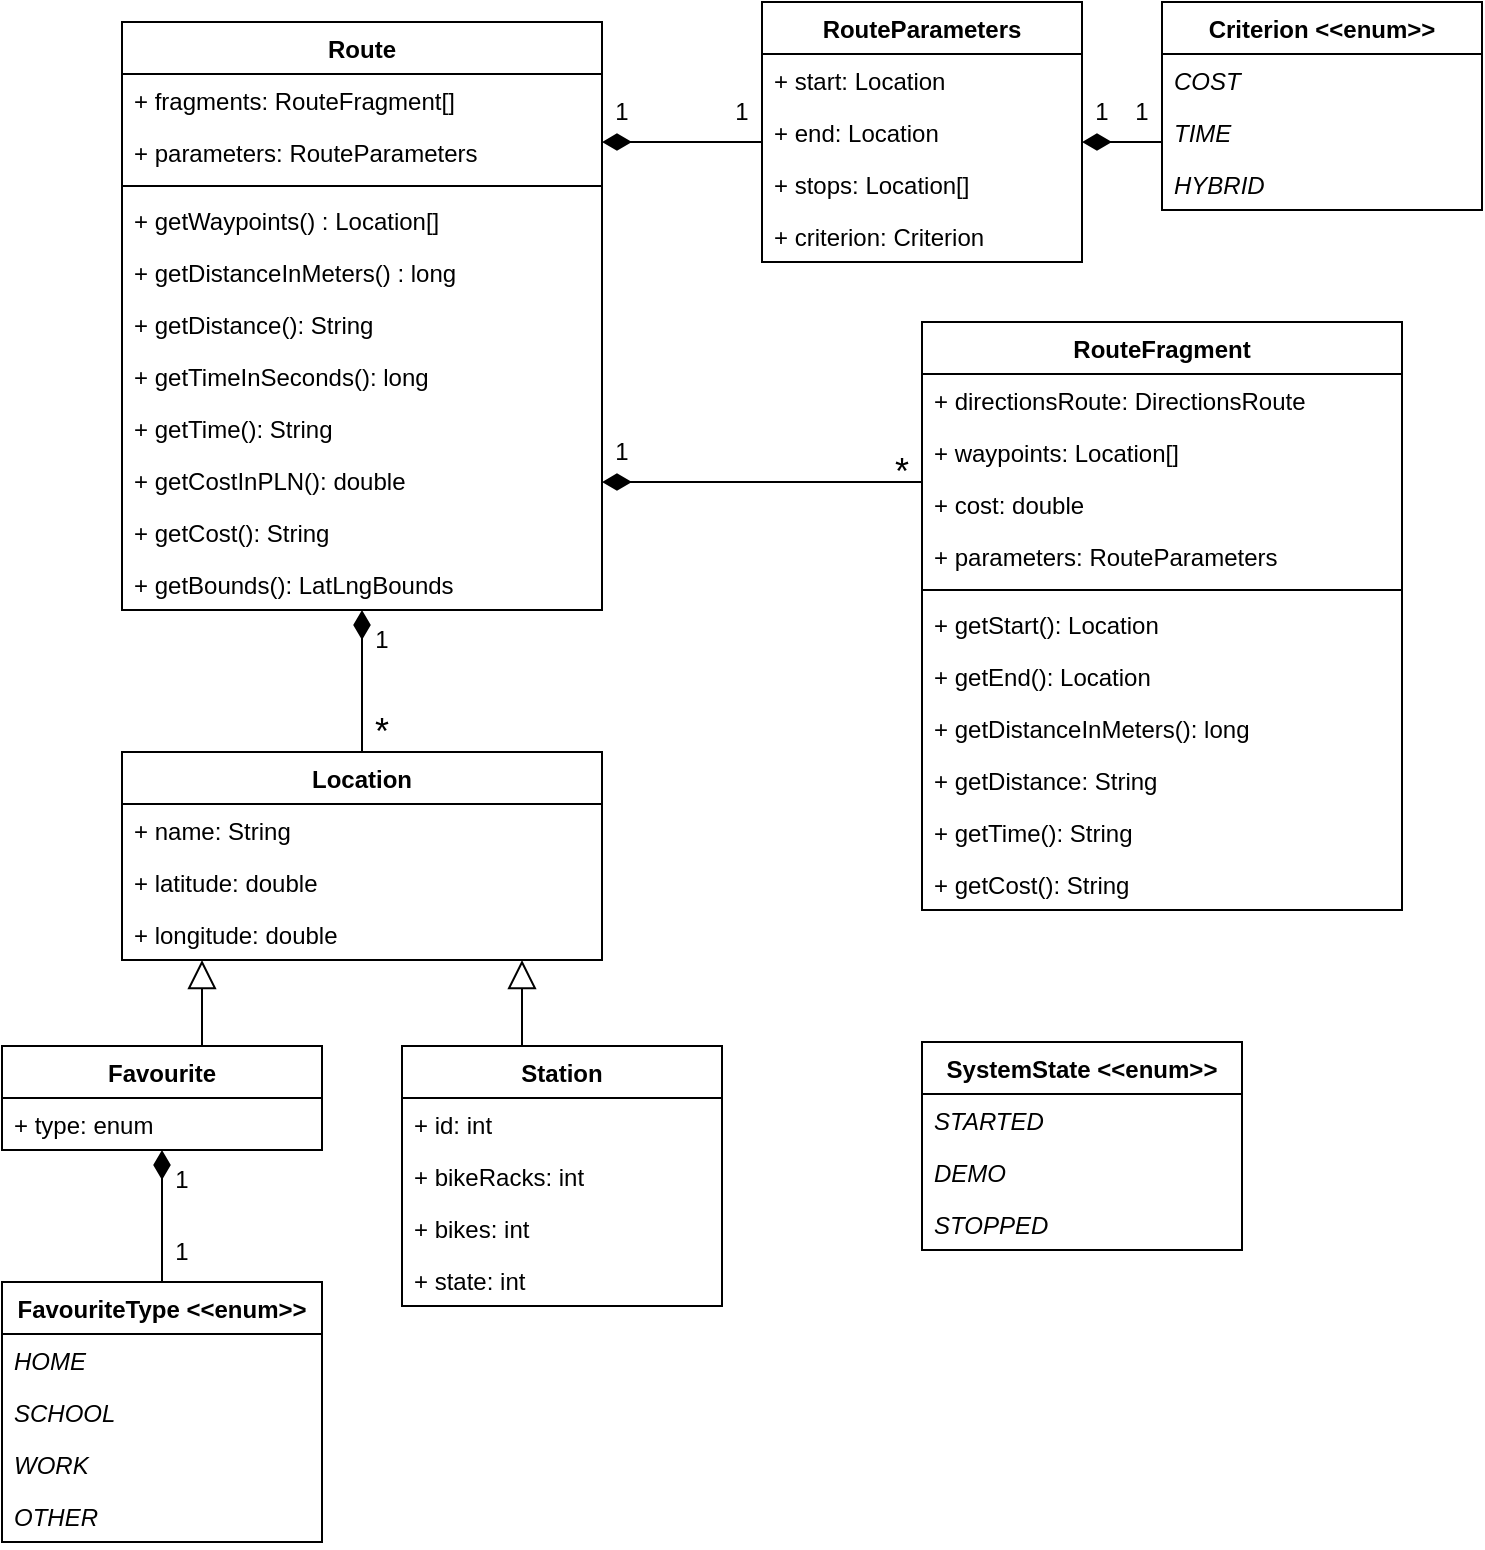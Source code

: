 <mxfile version="16.0.2" type="device"><diagram id="C5RBs43oDa-KdzZeNtuy" name="Page-1"><mxGraphModel dx="1408" dy="738" grid="1" gridSize="10" guides="1" tooltips="1" connect="1" arrows="1" fold="1" page="1" pageScale="1" pageWidth="827" pageHeight="1169" math="0" shadow="0"><root><mxCell id="WIyWlLk6GJQsqaUBKTNV-0"/><mxCell id="WIyWlLk6GJQsqaUBKTNV-1" parent="WIyWlLk6GJQsqaUBKTNV-0"/><mxCell id="2iFOGh2o6Uc4nREv85gw-3" value="Location" style="swimlane;fontStyle=1;align=center;verticalAlign=top;childLayout=stackLayout;horizontal=1;startSize=26;horizontalStack=0;resizeParent=1;resizeParentMax=0;resizeLast=0;collapsible=1;marginBottom=0;" parent="WIyWlLk6GJQsqaUBKTNV-1" vertex="1"><mxGeometry x="120" y="455" width="240" height="104" as="geometry"/></mxCell><mxCell id="2iFOGh2o6Uc4nREv85gw-4" value="+ name: String&#xA;" style="text;strokeColor=none;fillColor=none;align=left;verticalAlign=top;spacingLeft=4;spacingRight=4;overflow=hidden;rotatable=0;points=[[0,0.5],[1,0.5]];portConstraint=eastwest;" parent="2iFOGh2o6Uc4nREv85gw-3" vertex="1"><mxGeometry y="26" width="240" height="26" as="geometry"/></mxCell><mxCell id="2iFOGh2o6Uc4nREv85gw-9" value="+ latitude: double&#xA;" style="text;strokeColor=none;fillColor=none;align=left;verticalAlign=top;spacingLeft=4;spacingRight=4;overflow=hidden;rotatable=0;points=[[0,0.5],[1,0.5]];portConstraint=eastwest;" parent="2iFOGh2o6Uc4nREv85gw-3" vertex="1"><mxGeometry y="52" width="240" height="26" as="geometry"/></mxCell><mxCell id="2iFOGh2o6Uc4nREv85gw-7" value="+ longitude: double&#xA;" style="text;strokeColor=none;fillColor=none;align=left;verticalAlign=top;spacingLeft=4;spacingRight=4;overflow=hidden;rotatable=0;points=[[0,0.5],[1,0.5]];portConstraint=eastwest;" parent="2iFOGh2o6Uc4nREv85gw-3" vertex="1"><mxGeometry y="78" width="240" height="26" as="geometry"/></mxCell><mxCell id="2iFOGh2o6Uc4nREv85gw-59" style="edgeStyle=orthogonalEdgeStyle;rounded=0;orthogonalLoop=1;jettySize=auto;html=1;fontSize=12;endArrow=block;endFill=0;endSize=12;" parent="WIyWlLk6GJQsqaUBKTNV-1" source="2iFOGh2o6Uc4nREv85gw-10" target="2iFOGh2o6Uc4nREv85gw-3" edge="1"><mxGeometry relative="1" as="geometry"><Array as="points"><mxPoint x="320" y="580"/><mxPoint x="320" y="580"/></Array></mxGeometry></mxCell><mxCell id="2iFOGh2o6Uc4nREv85gw-58" style="edgeStyle=orthogonalEdgeStyle;rounded=0;orthogonalLoop=1;jettySize=auto;html=1;fontSize=12;endArrow=block;endFill=0;endSize=12;" parent="WIyWlLk6GJQsqaUBKTNV-1" source="2iFOGh2o6Uc4nREv85gw-21" target="2iFOGh2o6Uc4nREv85gw-3" edge="1"><mxGeometry relative="1" as="geometry"><mxPoint x="55" y="585" as="sourcePoint"/><Array as="points"><mxPoint x="160" y="590"/><mxPoint x="160" y="590"/></Array></mxGeometry></mxCell><mxCell id="2iFOGh2o6Uc4nREv85gw-21" value="Favourite" style="swimlane;fontStyle=1;align=center;verticalAlign=top;childLayout=stackLayout;horizontal=1;startSize=26;horizontalStack=0;resizeParent=1;resizeParentMax=0;resizeLast=0;collapsible=1;marginBottom=0;" parent="WIyWlLk6GJQsqaUBKTNV-1" vertex="1"><mxGeometry x="60" y="602" width="160" height="52" as="geometry"><mxRectangle x="320" y="290" width="80" height="26" as="alternateBounds"/></mxGeometry></mxCell><mxCell id="2iFOGh2o6Uc4nREv85gw-29" value="+ type: enum&#xA;" style="text;strokeColor=none;fillColor=none;align=left;verticalAlign=top;spacingLeft=4;spacingRight=4;overflow=hidden;rotatable=0;points=[[0,0.5],[1,0.5]];portConstraint=eastwest;" parent="2iFOGh2o6Uc4nREv85gw-21" vertex="1"><mxGeometry y="26" width="160" height="26" as="geometry"/></mxCell><mxCell id="2iFOGh2o6Uc4nREv85gw-36" value="RouteParameters" style="swimlane;fontStyle=1;align=center;verticalAlign=top;childLayout=stackLayout;horizontal=1;startSize=26;horizontalStack=0;resizeParent=1;resizeParentMax=0;resizeLast=0;collapsible=1;marginBottom=0;" parent="WIyWlLk6GJQsqaUBKTNV-1" vertex="1"><mxGeometry x="440" y="80" width="160" height="130" as="geometry"><mxRectangle x="320" y="290" width="80" height="26" as="alternateBounds"/></mxGeometry></mxCell><mxCell id="2iFOGh2o6Uc4nREv85gw-37" value="+ start: Location" style="text;strokeColor=none;fillColor=none;align=left;verticalAlign=top;spacingLeft=4;spacingRight=4;overflow=hidden;rotatable=0;points=[[0,0.5],[1,0.5]];portConstraint=eastwest;" parent="2iFOGh2o6Uc4nREv85gw-36" vertex="1"><mxGeometry y="26" width="160" height="26" as="geometry"/></mxCell><mxCell id="2iFOGh2o6Uc4nREv85gw-39" value="+ end: Location" style="text;strokeColor=none;fillColor=none;align=left;verticalAlign=top;spacingLeft=4;spacingRight=4;overflow=hidden;rotatable=0;points=[[0,0.5],[1,0.5]];portConstraint=eastwest;" parent="2iFOGh2o6Uc4nREv85gw-36" vertex="1"><mxGeometry y="52" width="160" height="26" as="geometry"/></mxCell><mxCell id="2iFOGh2o6Uc4nREv85gw-40" value="+ stops: Location[]" style="text;strokeColor=none;fillColor=none;align=left;verticalAlign=top;spacingLeft=4;spacingRight=4;overflow=hidden;rotatable=0;points=[[0,0.5],[1,0.5]];portConstraint=eastwest;" parent="2iFOGh2o6Uc4nREv85gw-36" vertex="1"><mxGeometry y="78" width="160" height="26" as="geometry"/></mxCell><mxCell id="2iFOGh2o6Uc4nREv85gw-41" value="+ criterion: Criterion" style="text;strokeColor=none;fillColor=none;align=left;verticalAlign=top;spacingLeft=4;spacingRight=4;overflow=hidden;rotatable=0;points=[[0,0.5],[1,0.5]];portConstraint=eastwest;" parent="2iFOGh2o6Uc4nREv85gw-36" vertex="1"><mxGeometry y="104" width="160" height="26" as="geometry"/></mxCell><mxCell id="2iFOGh2o6Uc4nREv85gw-43" value="Route" style="swimlane;fontStyle=1;align=center;verticalAlign=top;childLayout=stackLayout;horizontal=1;startSize=26;horizontalStack=0;resizeParent=1;resizeParentMax=0;resizeLast=0;collapsible=1;marginBottom=0;" parent="WIyWlLk6GJQsqaUBKTNV-1" vertex="1"><mxGeometry x="120" y="90" width="240" height="294" as="geometry"><mxRectangle x="320" y="290" width="80" height="26" as="alternateBounds"/></mxGeometry></mxCell><mxCell id="LJapHSoHcgzaUyU-lcUO-1" value="+ fragments: RouteFragment[]" style="text;strokeColor=none;fillColor=none;align=left;verticalAlign=top;spacingLeft=4;spacingRight=4;overflow=hidden;rotatable=0;points=[[0,0.5],[1,0.5]];portConstraint=eastwest;fontStyle=0;fontSize=12;" vertex="1" parent="2iFOGh2o6Uc4nREv85gw-43"><mxGeometry y="26" width="240" height="26" as="geometry"/></mxCell><mxCell id="2iFOGh2o6Uc4nREv85gw-62" value="+ parameters: RouteParameters" style="text;strokeColor=none;fillColor=none;align=left;verticalAlign=top;spacingLeft=4;spacingRight=4;overflow=hidden;rotatable=0;points=[[0,0.5],[1,0.5]];portConstraint=eastwest;" parent="2iFOGh2o6Uc4nREv85gw-43" vertex="1"><mxGeometry y="52" width="240" height="26" as="geometry"/></mxCell><mxCell id="2iFOGh2o6Uc4nREv85gw-48" value="" style="line;strokeWidth=1;fillColor=none;align=left;verticalAlign=middle;spacingTop=-1;spacingLeft=3;spacingRight=3;rotatable=0;labelPosition=right;points=[];portConstraint=eastwest;" parent="2iFOGh2o6Uc4nREv85gw-43" vertex="1"><mxGeometry y="78" width="240" height="8" as="geometry"/></mxCell><mxCell id="2iFOGh2o6Uc4nREv85gw-6" value="+ getWaypoints() : Location[]" style="text;strokeColor=none;fillColor=none;align=left;verticalAlign=top;spacingLeft=4;spacingRight=4;overflow=hidden;rotatable=0;points=[[0,0.5],[1,0.5]];portConstraint=eastwest;" parent="2iFOGh2o6Uc4nREv85gw-43" vertex="1"><mxGeometry y="86" width="240" height="26" as="geometry"/></mxCell><mxCell id="LJapHSoHcgzaUyU-lcUO-22" value="+ getDistanceInMeters() : long" style="text;strokeColor=none;fillColor=none;align=left;verticalAlign=top;spacingLeft=4;spacingRight=4;overflow=hidden;rotatable=0;points=[[0,0.5],[1,0.5]];portConstraint=eastwest;" vertex="1" parent="2iFOGh2o6Uc4nREv85gw-43"><mxGeometry y="112" width="240" height="26" as="geometry"/></mxCell><mxCell id="2iFOGh2o6Uc4nREv85gw-49" value="+ getDistance(): String" style="text;strokeColor=none;fillColor=none;align=left;verticalAlign=top;spacingLeft=4;spacingRight=4;overflow=hidden;rotatable=0;points=[[0,0.5],[1,0.5]];portConstraint=eastwest;" parent="2iFOGh2o6Uc4nREv85gw-43" vertex="1"><mxGeometry y="138" width="240" height="26" as="geometry"/></mxCell><mxCell id="LJapHSoHcgzaUyU-lcUO-23" value="+ getTimeInSeconds(): long" style="text;strokeColor=none;fillColor=none;align=left;verticalAlign=top;spacingLeft=4;spacingRight=4;overflow=hidden;rotatable=0;points=[[0,0.5],[1,0.5]];portConstraint=eastwest;" vertex="1" parent="2iFOGh2o6Uc4nREv85gw-43"><mxGeometry y="164" width="240" height="26" as="geometry"/></mxCell><mxCell id="2iFOGh2o6Uc4nREv85gw-52" value="+ getTime(): String" style="text;strokeColor=none;fillColor=none;align=left;verticalAlign=top;spacingLeft=4;spacingRight=4;overflow=hidden;rotatable=0;points=[[0,0.5],[1,0.5]];portConstraint=eastwest;" parent="2iFOGh2o6Uc4nREv85gw-43" vertex="1"><mxGeometry y="190" width="240" height="26" as="geometry"/></mxCell><mxCell id="LJapHSoHcgzaUyU-lcUO-25" value="+ getCostInPLN(): double" style="text;strokeColor=none;fillColor=none;align=left;verticalAlign=top;spacingLeft=4;spacingRight=4;overflow=hidden;rotatable=0;points=[[0,0.5],[1,0.5]];portConstraint=eastwest;" vertex="1" parent="2iFOGh2o6Uc4nREv85gw-43"><mxGeometry y="216" width="240" height="26" as="geometry"/></mxCell><mxCell id="2iFOGh2o6Uc4nREv85gw-51" value="+ getCost(): String" style="text;strokeColor=none;fillColor=none;align=left;verticalAlign=top;spacingLeft=4;spacingRight=4;overflow=hidden;rotatable=0;points=[[0,0.5],[1,0.5]];portConstraint=eastwest;" parent="2iFOGh2o6Uc4nREv85gw-43" vertex="1"><mxGeometry y="242" width="240" height="26" as="geometry"/></mxCell><mxCell id="LJapHSoHcgzaUyU-lcUO-13" value="+ getBounds(): LatLngBounds" style="text;strokeColor=none;fillColor=none;align=left;verticalAlign=top;spacingLeft=4;spacingRight=4;overflow=hidden;rotatable=0;points=[[0,0.5],[1,0.5]];portConstraint=eastwest;" vertex="1" parent="2iFOGh2o6Uc4nREv85gw-43"><mxGeometry y="268" width="240" height="26" as="geometry"/></mxCell><mxCell id="2iFOGh2o6Uc4nREv85gw-63" style="edgeStyle=orthogonalEdgeStyle;rounded=0;orthogonalLoop=1;jettySize=auto;html=1;fontSize=12;endArrow=diamondThin;endFill=1;strokeWidth=1;endSize=12;" parent="WIyWlLk6GJQsqaUBKTNV-1" source="2iFOGh2o6Uc4nREv85gw-36" target="2iFOGh2o6Uc4nREv85gw-43" edge="1"><mxGeometry relative="1" as="geometry"><Array as="points"><mxPoint x="410" y="150"/><mxPoint x="410" y="150"/></Array></mxGeometry></mxCell><mxCell id="2iFOGh2o6Uc4nREv85gw-65" value="1" style="text;html=1;strokeColor=none;fillColor=none;align=center;verticalAlign=middle;whiteSpace=wrap;rounded=0;fontSize=12;" parent="WIyWlLk6GJQsqaUBKTNV-1" vertex="1"><mxGeometry x="360" y="120" width="20" height="30" as="geometry"/></mxCell><mxCell id="2iFOGh2o6Uc4nREv85gw-66" value="1" style="text;html=1;strokeColor=none;fillColor=none;align=center;verticalAlign=middle;whiteSpace=wrap;rounded=0;fontSize=12;" parent="WIyWlLk6GJQsqaUBKTNV-1" vertex="1"><mxGeometry x="420" y="120" width="20" height="30" as="geometry"/></mxCell><mxCell id="q2tgC7Eop1UMUYxyXUKn-0" style="edgeStyle=orthogonalEdgeStyle;rounded=0;orthogonalLoop=1;jettySize=auto;html=1;fontSize=12;endArrow=diamondThin;endFill=1;strokeWidth=1;endSize=12;" parent="WIyWlLk6GJQsqaUBKTNV-1" source="2iFOGh2o6Uc4nREv85gw-3" target="2iFOGh2o6Uc4nREv85gw-43" edge="1"><mxGeometry relative="1" as="geometry"><mxPoint x="559" y="221" as="sourcePoint"/><mxPoint x="459" y="221" as="targetPoint"/><Array as="points"><mxPoint x="240" y="370"/><mxPoint x="240" y="370"/></Array></mxGeometry></mxCell><mxCell id="q2tgC7Eop1UMUYxyXUKn-2" value="1" style="text;html=1;strokeColor=none;fillColor=none;align=center;verticalAlign=middle;whiteSpace=wrap;rounded=0;fontSize=12;" parent="WIyWlLk6GJQsqaUBKTNV-1" vertex="1"><mxGeometry x="240" y="384" width="20" height="30" as="geometry"/></mxCell><mxCell id="q2tgC7Eop1UMUYxyXUKn-4" value="*" style="text;html=1;strokeColor=none;fillColor=none;align=center;verticalAlign=middle;whiteSpace=wrap;rounded=0;fontSize=18;" parent="WIyWlLk6GJQsqaUBKTNV-1" vertex="1"><mxGeometry x="240" y="430" width="20" height="30" as="geometry"/></mxCell><mxCell id="LJapHSoHcgzaUyU-lcUO-2" value="RouteFragment" style="swimlane;fontStyle=1;align=center;verticalAlign=top;childLayout=stackLayout;horizontal=1;startSize=26;horizontalStack=0;resizeParent=1;resizeParentMax=0;resizeLast=0;collapsible=1;marginBottom=0;" vertex="1" parent="WIyWlLk6GJQsqaUBKTNV-1"><mxGeometry x="520" y="240" width="240" height="294" as="geometry"><mxRectangle x="320" y="290" width="80" height="26" as="alternateBounds"/></mxGeometry></mxCell><mxCell id="LJapHSoHcgzaUyU-lcUO-4" value="+ directionsRoute: DirectionsRoute" style="text;strokeColor=none;fillColor=none;align=left;verticalAlign=top;spacingLeft=4;spacingRight=4;overflow=hidden;rotatable=0;points=[[0,0.5],[1,0.5]];portConstraint=eastwest;fontStyle=0;fontSize=12;" vertex="1" parent="LJapHSoHcgzaUyU-lcUO-2"><mxGeometry y="26" width="240" height="26" as="geometry"/></mxCell><mxCell id="LJapHSoHcgzaUyU-lcUO-5" value="+ waypoints: Location[]" style="text;strokeColor=none;fillColor=none;align=left;verticalAlign=top;spacingLeft=4;spacingRight=4;overflow=hidden;rotatable=0;points=[[0,0.5],[1,0.5]];portConstraint=eastwest;" vertex="1" parent="LJapHSoHcgzaUyU-lcUO-2"><mxGeometry y="52" width="240" height="26" as="geometry"/></mxCell><mxCell id="LJapHSoHcgzaUyU-lcUO-6" value="+ cost: double" style="text;strokeColor=none;fillColor=none;align=left;verticalAlign=top;spacingLeft=4;spacingRight=4;overflow=hidden;rotatable=0;points=[[0,0.5],[1,0.5]];portConstraint=eastwest;" vertex="1" parent="LJapHSoHcgzaUyU-lcUO-2"><mxGeometry y="78" width="240" height="26" as="geometry"/></mxCell><mxCell id="LJapHSoHcgzaUyU-lcUO-7" value="+ parameters: RouteParameters" style="text;strokeColor=none;fillColor=none;align=left;verticalAlign=top;spacingLeft=4;spacingRight=4;overflow=hidden;rotatable=0;points=[[0,0.5],[1,0.5]];portConstraint=eastwest;" vertex="1" parent="LJapHSoHcgzaUyU-lcUO-2"><mxGeometry y="104" width="240" height="26" as="geometry"/></mxCell><mxCell id="LJapHSoHcgzaUyU-lcUO-8" value="" style="line;strokeWidth=1;fillColor=none;align=left;verticalAlign=middle;spacingTop=-1;spacingLeft=3;spacingRight=3;rotatable=0;labelPosition=right;points=[];portConstraint=eastwest;" vertex="1" parent="LJapHSoHcgzaUyU-lcUO-2"><mxGeometry y="130" width="240" height="8" as="geometry"/></mxCell><mxCell id="LJapHSoHcgzaUyU-lcUO-9" value="+ getStart(): Location" style="text;strokeColor=none;fillColor=none;align=left;verticalAlign=top;spacingLeft=4;spacingRight=4;overflow=hidden;rotatable=0;points=[[0,0.5],[1,0.5]];portConstraint=eastwest;" vertex="1" parent="LJapHSoHcgzaUyU-lcUO-2"><mxGeometry y="138" width="240" height="26" as="geometry"/></mxCell><mxCell id="LJapHSoHcgzaUyU-lcUO-20" value="+ getEnd(): Location" style="text;strokeColor=none;fillColor=none;align=left;verticalAlign=top;spacingLeft=4;spacingRight=4;overflow=hidden;rotatable=0;points=[[0,0.5],[1,0.5]];portConstraint=eastwest;" vertex="1" parent="LJapHSoHcgzaUyU-lcUO-2"><mxGeometry y="164" width="240" height="26" as="geometry"/></mxCell><mxCell id="LJapHSoHcgzaUyU-lcUO-10" value="+ getDistanceInMeters(): long" style="text;strokeColor=none;fillColor=none;align=left;verticalAlign=top;spacingLeft=4;spacingRight=4;overflow=hidden;rotatable=0;points=[[0,0.5],[1,0.5]];portConstraint=eastwest;" vertex="1" parent="LJapHSoHcgzaUyU-lcUO-2"><mxGeometry y="190" width="240" height="26" as="geometry"/></mxCell><mxCell id="LJapHSoHcgzaUyU-lcUO-21" value="+ getDistance: String" style="text;strokeColor=none;fillColor=none;align=left;verticalAlign=top;spacingLeft=4;spacingRight=4;overflow=hidden;rotatable=0;points=[[0,0.5],[1,0.5]];portConstraint=eastwest;" vertex="1" parent="LJapHSoHcgzaUyU-lcUO-2"><mxGeometry y="216" width="240" height="26" as="geometry"/></mxCell><mxCell id="LJapHSoHcgzaUyU-lcUO-11" value="+ getTime(): String" style="text;strokeColor=none;fillColor=none;align=left;verticalAlign=top;spacingLeft=4;spacingRight=4;overflow=hidden;rotatable=0;points=[[0,0.5],[1,0.5]];portConstraint=eastwest;" vertex="1" parent="LJapHSoHcgzaUyU-lcUO-2"><mxGeometry y="242" width="240" height="26" as="geometry"/></mxCell><mxCell id="LJapHSoHcgzaUyU-lcUO-12" value="+ getCost(): String" style="text;strokeColor=none;fillColor=none;align=left;verticalAlign=top;spacingLeft=4;spacingRight=4;overflow=hidden;rotatable=0;points=[[0,0.5],[1,0.5]];portConstraint=eastwest;" vertex="1" parent="LJapHSoHcgzaUyU-lcUO-2"><mxGeometry y="268" width="240" height="26" as="geometry"/></mxCell><mxCell id="LJapHSoHcgzaUyU-lcUO-14" value="Criterion &lt;&lt;enum&gt;&gt;" style="swimlane;fontStyle=1;align=center;verticalAlign=top;childLayout=stackLayout;horizontal=1;startSize=26;horizontalStack=0;resizeParent=1;resizeParentMax=0;resizeLast=0;collapsible=1;marginBottom=0;" vertex="1" parent="WIyWlLk6GJQsqaUBKTNV-1"><mxGeometry x="640" y="80" width="160" height="104" as="geometry"><mxRectangle x="320" y="290" width="80" height="26" as="alternateBounds"/></mxGeometry></mxCell><mxCell id="LJapHSoHcgzaUyU-lcUO-15" value="COST" style="text;strokeColor=none;fillColor=none;align=left;verticalAlign=top;spacingLeft=4;spacingRight=4;overflow=hidden;rotatable=0;points=[[0,0.5],[1,0.5]];portConstraint=eastwest;fontStyle=2" vertex="1" parent="LJapHSoHcgzaUyU-lcUO-14"><mxGeometry y="26" width="160" height="26" as="geometry"/></mxCell><mxCell id="LJapHSoHcgzaUyU-lcUO-16" value="TIME" style="text;strokeColor=none;fillColor=none;align=left;verticalAlign=top;spacingLeft=4;spacingRight=4;overflow=hidden;rotatable=0;points=[[0,0.5],[1,0.5]];portConstraint=eastwest;fontStyle=2" vertex="1" parent="LJapHSoHcgzaUyU-lcUO-14"><mxGeometry y="52" width="160" height="26" as="geometry"/></mxCell><mxCell id="LJapHSoHcgzaUyU-lcUO-17" value="HYBRID" style="text;strokeColor=none;fillColor=none;align=left;verticalAlign=top;spacingLeft=4;spacingRight=4;overflow=hidden;rotatable=0;points=[[0,0.5],[1,0.5]];portConstraint=eastwest;fontStyle=2" vertex="1" parent="LJapHSoHcgzaUyU-lcUO-14"><mxGeometry y="78" width="160" height="26" as="geometry"/></mxCell><mxCell id="LJapHSoHcgzaUyU-lcUO-26" value="SystemState &lt;&lt;enum&gt;&gt;" style="swimlane;fontStyle=1;align=center;verticalAlign=top;childLayout=stackLayout;horizontal=1;startSize=26;horizontalStack=0;resizeParent=1;resizeParentMax=0;resizeLast=0;collapsible=1;marginBottom=0;" vertex="1" parent="WIyWlLk6GJQsqaUBKTNV-1"><mxGeometry x="520" y="600" width="160" height="104" as="geometry"><mxRectangle x="320" y="290" width="80" height="26" as="alternateBounds"/></mxGeometry></mxCell><mxCell id="LJapHSoHcgzaUyU-lcUO-27" value="STARTED" style="text;strokeColor=none;fillColor=none;align=left;verticalAlign=top;spacingLeft=4;spacingRight=4;overflow=hidden;rotatable=0;points=[[0,0.5],[1,0.5]];portConstraint=eastwest;fontStyle=2" vertex="1" parent="LJapHSoHcgzaUyU-lcUO-26"><mxGeometry y="26" width="160" height="26" as="geometry"/></mxCell><mxCell id="LJapHSoHcgzaUyU-lcUO-28" value="DEMO" style="text;strokeColor=none;fillColor=none;align=left;verticalAlign=top;spacingLeft=4;spacingRight=4;overflow=hidden;rotatable=0;points=[[0,0.5],[1,0.5]];portConstraint=eastwest;fontStyle=2" vertex="1" parent="LJapHSoHcgzaUyU-lcUO-26"><mxGeometry y="52" width="160" height="26" as="geometry"/></mxCell><mxCell id="LJapHSoHcgzaUyU-lcUO-29" value="STOPPED" style="text;strokeColor=none;fillColor=none;align=left;verticalAlign=top;spacingLeft=4;spacingRight=4;overflow=hidden;rotatable=0;points=[[0,0.5],[1,0.5]];portConstraint=eastwest;fontStyle=2" vertex="1" parent="LJapHSoHcgzaUyU-lcUO-26"><mxGeometry y="78" width="160" height="26" as="geometry"/></mxCell><mxCell id="LJapHSoHcgzaUyU-lcUO-31" value="FavouriteType &lt;&lt;enum&gt;&gt;" style="swimlane;fontStyle=1;align=center;verticalAlign=top;childLayout=stackLayout;horizontal=1;startSize=26;horizontalStack=0;resizeParent=1;resizeParentMax=0;resizeLast=0;collapsible=1;marginBottom=0;" vertex="1" parent="WIyWlLk6GJQsqaUBKTNV-1"><mxGeometry x="60" y="720" width="160" height="130" as="geometry"><mxRectangle x="320" y="290" width="80" height="26" as="alternateBounds"/></mxGeometry></mxCell><mxCell id="LJapHSoHcgzaUyU-lcUO-32" value="HOME" style="text;strokeColor=none;fillColor=none;align=left;verticalAlign=top;spacingLeft=4;spacingRight=4;overflow=hidden;rotatable=0;points=[[0,0.5],[1,0.5]];portConstraint=eastwest;fontStyle=2" vertex="1" parent="LJapHSoHcgzaUyU-lcUO-31"><mxGeometry y="26" width="160" height="26" as="geometry"/></mxCell><mxCell id="LJapHSoHcgzaUyU-lcUO-33" value="SCHOOL" style="text;strokeColor=none;fillColor=none;align=left;verticalAlign=top;spacingLeft=4;spacingRight=4;overflow=hidden;rotatable=0;points=[[0,0.5],[1,0.5]];portConstraint=eastwest;fontStyle=2" vertex="1" parent="LJapHSoHcgzaUyU-lcUO-31"><mxGeometry y="52" width="160" height="26" as="geometry"/></mxCell><mxCell id="LJapHSoHcgzaUyU-lcUO-34" value="WORK" style="text;strokeColor=none;fillColor=none;align=left;verticalAlign=top;spacingLeft=4;spacingRight=4;overflow=hidden;rotatable=0;points=[[0,0.5],[1,0.5]];portConstraint=eastwest;fontStyle=2" vertex="1" parent="LJapHSoHcgzaUyU-lcUO-31"><mxGeometry y="78" width="160" height="26" as="geometry"/></mxCell><mxCell id="LJapHSoHcgzaUyU-lcUO-35" value="OTHER" style="text;strokeColor=none;fillColor=none;align=left;verticalAlign=top;spacingLeft=4;spacingRight=4;overflow=hidden;rotatable=0;points=[[0,0.5],[1,0.5]];portConstraint=eastwest;fontStyle=2" vertex="1" parent="LJapHSoHcgzaUyU-lcUO-31"><mxGeometry y="104" width="160" height="26" as="geometry"/></mxCell><mxCell id="LJapHSoHcgzaUyU-lcUO-36" style="edgeStyle=orthogonalEdgeStyle;rounded=0;orthogonalLoop=1;jettySize=auto;html=1;fontSize=12;endArrow=diamondThin;endFill=1;strokeWidth=1;endSize=12;" edge="1" parent="WIyWlLk6GJQsqaUBKTNV-1" source="LJapHSoHcgzaUyU-lcUO-31" target="2iFOGh2o6Uc4nREv85gw-21"><mxGeometry relative="1" as="geometry"><mxPoint x="505" y="821" as="sourcePoint"/><mxPoint x="290" y="821" as="targetPoint"/><Array as="points"><mxPoint x="140" y="690"/><mxPoint x="140" y="690"/></Array></mxGeometry></mxCell><mxCell id="LJapHSoHcgzaUyU-lcUO-37" value="1" style="text;html=1;strokeColor=none;fillColor=none;align=center;verticalAlign=middle;whiteSpace=wrap;rounded=0;fontSize=12;" vertex="1" parent="WIyWlLk6GJQsqaUBKTNV-1"><mxGeometry x="140" y="690" width="20" height="30" as="geometry"/></mxCell><mxCell id="LJapHSoHcgzaUyU-lcUO-39" value="1" style="text;html=1;strokeColor=none;fillColor=none;align=center;verticalAlign=middle;whiteSpace=wrap;rounded=0;fontSize=12;" vertex="1" parent="WIyWlLk6GJQsqaUBKTNV-1"><mxGeometry x="140" y="654" width="20" height="30" as="geometry"/></mxCell><mxCell id="2iFOGh2o6Uc4nREv85gw-10" value="Station" style="swimlane;fontStyle=1;align=center;verticalAlign=top;childLayout=stackLayout;horizontal=1;startSize=26;horizontalStack=0;resizeParent=1;resizeParentMax=0;resizeLast=0;collapsible=1;marginBottom=0;" parent="WIyWlLk6GJQsqaUBKTNV-1" vertex="1"><mxGeometry x="260" y="602" width="160" height="130" as="geometry"/></mxCell><mxCell id="2iFOGh2o6Uc4nREv85gw-33" value="+ id: int&#xA;" style="text;strokeColor=none;fillColor=none;align=left;verticalAlign=top;spacingLeft=4;spacingRight=4;overflow=hidden;rotatable=0;points=[[0,0.5],[1,0.5]];portConstraint=eastwest;" parent="2iFOGh2o6Uc4nREv85gw-10" vertex="1"><mxGeometry y="26" width="160" height="26" as="geometry"/></mxCell><mxCell id="2iFOGh2o6Uc4nREv85gw-11" value="+ bikeRacks: int" style="text;strokeColor=none;fillColor=none;align=left;verticalAlign=top;spacingLeft=4;spacingRight=4;overflow=hidden;rotatable=0;points=[[0,0.5],[1,0.5]];portConstraint=eastwest;" parent="2iFOGh2o6Uc4nREv85gw-10" vertex="1"><mxGeometry y="52" width="160" height="26" as="geometry"/></mxCell><mxCell id="2iFOGh2o6Uc4nREv85gw-16" value="+ bikes: int" style="text;strokeColor=none;fillColor=none;align=left;verticalAlign=top;spacingLeft=4;spacingRight=4;overflow=hidden;rotatable=0;points=[[0,0.5],[1,0.5]];portConstraint=eastwest;" parent="2iFOGh2o6Uc4nREv85gw-10" vertex="1"><mxGeometry y="78" width="160" height="26" as="geometry"/></mxCell><mxCell id="2iFOGh2o6Uc4nREv85gw-35" value="+ state: int" style="text;strokeColor=none;fillColor=none;align=left;verticalAlign=top;spacingLeft=4;spacingRight=4;overflow=hidden;rotatable=0;points=[[0,0.5],[1,0.5]];portConstraint=eastwest;" parent="2iFOGh2o6Uc4nREv85gw-10" vertex="1"><mxGeometry y="104" width="160" height="26" as="geometry"/></mxCell><mxCell id="LJapHSoHcgzaUyU-lcUO-41" style="edgeStyle=orthogonalEdgeStyle;rounded=0;orthogonalLoop=1;jettySize=auto;html=1;fontSize=12;endArrow=diamondThin;endFill=1;strokeWidth=1;endSize=12;" edge="1" parent="WIyWlLk6GJQsqaUBKTNV-1" source="LJapHSoHcgzaUyU-lcUO-14" target="2iFOGh2o6Uc4nREv85gw-36"><mxGeometry relative="1" as="geometry"><mxPoint x="680" y="150" as="sourcePoint"/><mxPoint x="600" y="150" as="targetPoint"/><Array as="points"><mxPoint x="630" y="150"/><mxPoint x="630" y="150"/></Array></mxGeometry></mxCell><mxCell id="LJapHSoHcgzaUyU-lcUO-42" value="1" style="text;html=1;strokeColor=none;fillColor=none;align=center;verticalAlign=middle;whiteSpace=wrap;rounded=0;fontSize=12;" vertex="1" parent="WIyWlLk6GJQsqaUBKTNV-1"><mxGeometry x="600" y="120" width="20" height="30" as="geometry"/></mxCell><mxCell id="LJapHSoHcgzaUyU-lcUO-43" value="1" style="text;html=1;strokeColor=none;fillColor=none;align=center;verticalAlign=middle;whiteSpace=wrap;rounded=0;fontSize=12;" vertex="1" parent="WIyWlLk6GJQsqaUBKTNV-1"><mxGeometry x="620" y="120" width="20" height="30" as="geometry"/></mxCell><mxCell id="LJapHSoHcgzaUyU-lcUO-44" style="edgeStyle=orthogonalEdgeStyle;rounded=0;orthogonalLoop=1;jettySize=auto;html=1;fontSize=12;endArrow=diamondThin;endFill=1;strokeWidth=1;endSize=12;" edge="1" parent="WIyWlLk6GJQsqaUBKTNV-1" source="LJapHSoHcgzaUyU-lcUO-2" target="2iFOGh2o6Uc4nREv85gw-43"><mxGeometry relative="1" as="geometry"><mxPoint x="450" y="160" as="sourcePoint"/><mxPoint x="370" y="160" as="targetPoint"/><Array as="points"><mxPoint x="430" y="320"/><mxPoint x="430" y="320"/></Array></mxGeometry></mxCell><mxCell id="LJapHSoHcgzaUyU-lcUO-45" value="1" style="text;html=1;strokeColor=none;fillColor=none;align=center;verticalAlign=middle;whiteSpace=wrap;rounded=0;fontSize=12;" vertex="1" parent="WIyWlLk6GJQsqaUBKTNV-1"><mxGeometry x="360" y="290" width="20" height="30" as="geometry"/></mxCell><mxCell id="LJapHSoHcgzaUyU-lcUO-47" value="*" style="text;html=1;strokeColor=none;fillColor=none;align=center;verticalAlign=middle;whiteSpace=wrap;rounded=0;fontSize=18;" vertex="1" parent="WIyWlLk6GJQsqaUBKTNV-1"><mxGeometry x="500" y="300" width="20" height="30" as="geometry"/></mxCell></root></mxGraphModel></diagram></mxfile>
